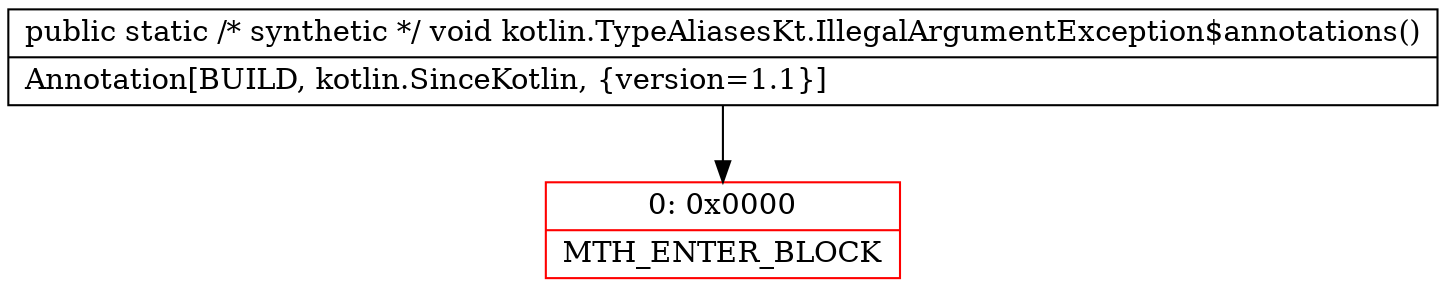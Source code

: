 digraph "CFG forkotlin.TypeAliasesKt.IllegalArgumentException$annotations()V" {
subgraph cluster_Region_327291602 {
label = "R(0)";
node [shape=record,color=blue];
}
Node_0 [shape=record,color=red,label="{0\:\ 0x0000|MTH_ENTER_BLOCK\l}"];
MethodNode[shape=record,label="{public static \/* synthetic *\/ void kotlin.TypeAliasesKt.IllegalArgumentException$annotations()  | Annotation[BUILD, kotlin.SinceKotlin, \{version=1.1\}]\l}"];
MethodNode -> Node_0;
}

